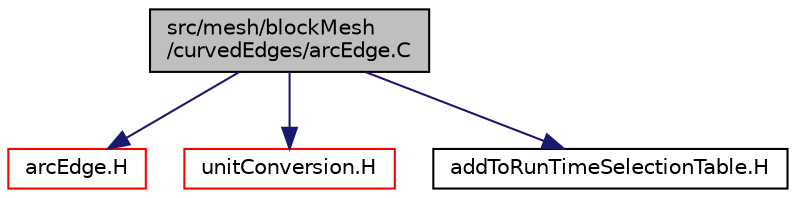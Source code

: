 digraph "src/mesh/blockMesh/curvedEdges/arcEdge.C"
{
  bgcolor="transparent";
  edge [fontname="Helvetica",fontsize="10",labelfontname="Helvetica",labelfontsize="10"];
  node [fontname="Helvetica",fontsize="10",shape=record];
  Node0 [label="src/mesh/blockMesh\l/curvedEdges/arcEdge.C",height=0.2,width=0.4,color="black", fillcolor="grey75", style="filled", fontcolor="black"];
  Node0 -> Node1 [color="midnightblue",fontsize="10",style="solid",fontname="Helvetica"];
  Node1 [label="arcEdge.H",height=0.2,width=0.4,color="red",URL="$a07565.html"];
  Node0 -> Node241 [color="midnightblue",fontsize="10",style="solid",fontname="Helvetica"];
  Node241 [label="unitConversion.H",height=0.2,width=0.4,color="red",URL="$a11012.html",tooltip="Unit conversion functions. "];
  Node0 -> Node243 [color="midnightblue",fontsize="10",style="solid",fontname="Helvetica"];
  Node243 [label="addToRunTimeSelectionTable.H",height=0.2,width=0.4,color="black",URL="$a09989.html",tooltip="Macros for easy insertion into run-time selection tables. "];
}
